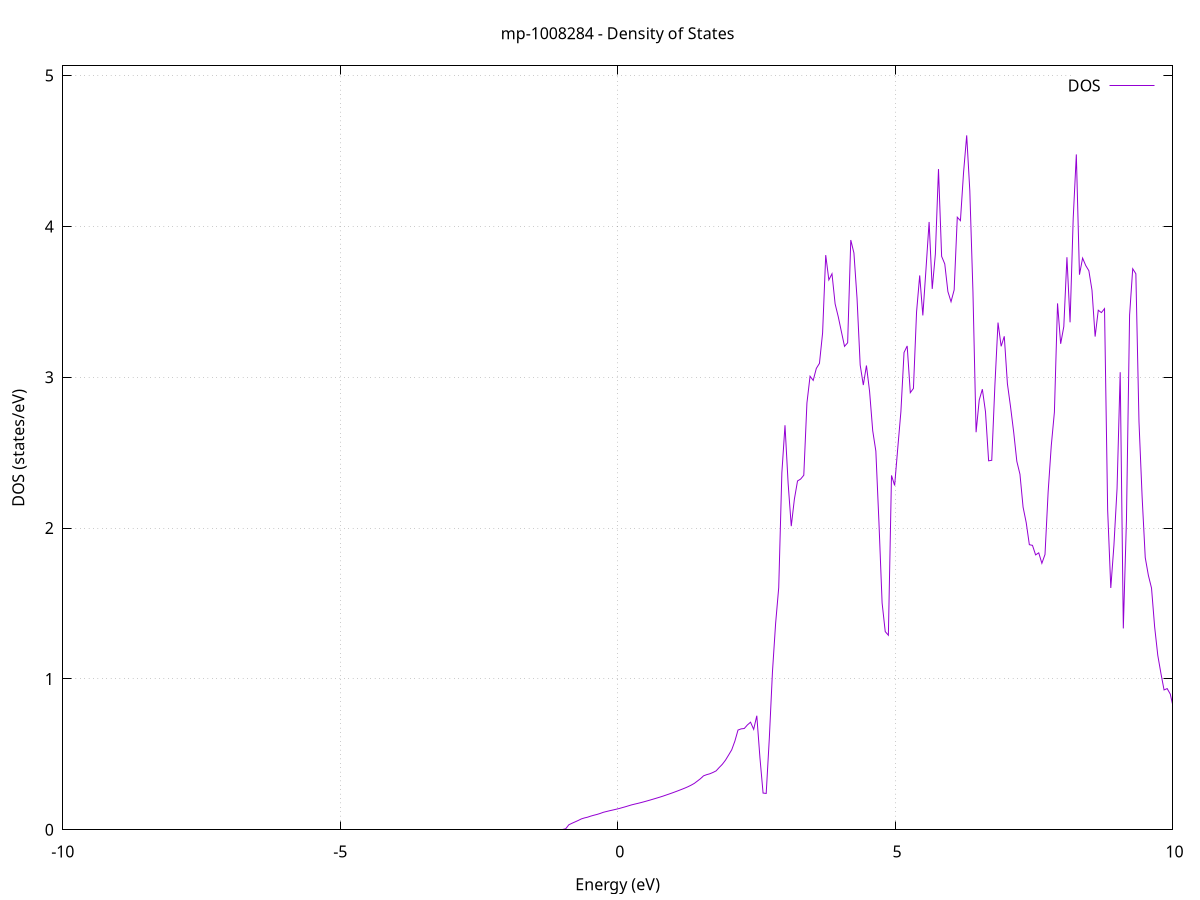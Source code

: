 set title 'mp-1008284 - Density of States'
set xlabel 'Energy (eV)'
set ylabel 'DOS (states/eV)'
set grid
set xrange [-10:10]
set yrange [0:5.064]
set xzeroaxis lt -1
set terminal png size 800,600
set output 'mp-1008284_dos_gnuplot.png'
plot '-' using 1:2 with lines title 'DOS'
-61.911500 0.000000
-61.855100 0.000000
-61.798600 0.000000
-61.742200 0.000000
-61.685700 0.000000
-61.629300 0.000000
-61.572800 0.000000
-61.516300 0.000000
-61.459900 0.000000
-61.403400 0.000000
-61.347000 0.000000
-61.290500 0.000000
-61.234000 0.000000
-61.177600 0.000000
-61.121100 0.000000
-61.064700 0.000000
-61.008200 0.000000
-60.951700 0.000000
-60.895300 0.000000
-60.838800 0.000000
-60.782400 0.000000
-60.725900 0.000000
-60.669500 0.000000
-60.613000 0.000000
-60.556500 0.000000
-60.500100 0.000000
-60.443600 0.000000
-60.387200 0.000000
-60.330700 0.000000
-60.274200 0.000000
-60.217800 0.000000
-60.161300 0.000000
-60.104900 0.000000
-60.048400 0.000000
-59.991900 0.000000
-59.935500 0.000000
-59.879000 0.000000
-59.822600 0.000000
-59.766100 0.000000
-59.709600 0.000000
-59.653200 0.000000
-59.596700 0.000000
-59.540300 0.000000
-59.483800 0.000000
-59.427400 0.000000
-59.370900 0.000000
-59.314400 0.000000
-59.258000 0.000000
-59.201500 0.000000
-59.145100 0.000000
-59.088600 0.000000
-59.032100 0.000000
-58.975700 0.000000
-58.919200 0.000000
-58.862800 0.000000
-58.806300 0.000000
-58.749800 0.000000
-58.693400 0.000000
-58.636900 0.000000
-58.580500 0.000000
-58.524000 0.000000
-58.467600 0.000000
-58.411100 0.000000
-58.354600 0.000000
-58.298200 0.000000
-58.241700 0.000000
-58.185300 0.000000
-58.128800 0.000000
-58.072300 0.000000
-58.015900 0.000000
-57.959400 0.000000
-57.903000 0.000000
-57.846500 0.000000
-57.790000 0.000000
-57.733600 0.000000
-57.677100 0.000000
-57.620700 0.000000
-57.564200 0.000000
-57.507800 0.000000
-57.451300 0.000000
-57.394800 0.000000
-57.338400 0.000000
-57.281900 0.000000
-57.225500 0.000000
-57.169000 0.000000
-57.112500 0.000000
-57.056100 0.000000
-56.999600 0.000000
-56.943200 0.000000
-56.886700 0.000000
-56.830200 0.000000
-56.773800 0.000000
-56.717300 0.000000
-56.660900 0.000000
-56.604400 0.000000
-56.548000 0.000000
-56.491500 0.000000
-56.435000 0.000000
-56.378600 0.000000
-56.322100 0.000000
-56.265700 0.000000
-56.209200 0.000000
-56.152700 0.000000
-56.096300 0.000000
-56.039800 0.000000
-55.983400 0.000000
-55.926900 0.000000
-55.870400 0.000000
-55.814000 0.000000
-55.757500 0.000000
-55.701100 0.000000
-55.644600 0.000000
-55.588200 0.000000
-55.531700 0.000000
-55.475200 0.000000
-55.418800 0.000000
-55.362300 0.000000
-55.305900 0.000000
-55.249400 0.000000
-55.192900 0.000000
-55.136500 0.000000
-55.080000 0.000000
-55.023600 0.000000
-54.967100 0.000000
-54.910600 0.000000
-54.854200 0.000000
-54.797700 0.000000
-54.741300 0.000000
-54.684800 0.000000
-54.628400 0.000000
-54.571900 0.000000
-54.515400 0.000000
-54.459000 0.000000
-54.402500 0.000000
-54.346100 0.000000
-54.289600 0.000000
-54.233100 0.000000
-54.176700 0.000000
-54.120200 0.000000
-54.063800 0.000000
-54.007300 0.000000
-53.950800 0.000000
-53.894400 0.000000
-53.837900 0.000000
-53.781500 0.000000
-53.725000 0.000000
-53.668500 0.000000
-53.612100 0.000000
-53.555600 0.000000
-53.499200 0.000000
-53.442700 0.000000
-53.386300 0.000000
-53.329800 0.000000
-53.273300 0.000000
-53.216900 0.000000
-53.160400 0.000000
-53.104000 0.000000
-53.047500 0.000000
-52.991000 0.000000
-52.934600 0.000000
-52.878100 0.000000
-52.821700 0.000000
-52.765200 0.000000
-52.708700 0.000000
-52.652300 0.000000
-52.595800 0.000000
-52.539400 0.000000
-52.482900 0.000000
-52.426500 0.000000
-52.370000 0.000000
-52.313500 0.000000
-52.257100 0.000000
-52.200600 0.000000
-52.144200 0.000000
-52.087700 0.000000
-52.031200 0.000000
-51.974800 0.000000
-51.918300 0.000000
-51.861900 0.000000
-51.805400 0.000000
-51.748900 0.000000
-51.692500 0.000000
-51.636000 0.000000
-51.579600 0.000000
-51.523100 0.000000
-51.466700 0.000000
-51.410200 0.000000
-51.353700 0.000000
-51.297300 0.000000
-51.240800 0.000000
-51.184400 0.000000
-51.127900 0.000000
-51.071400 0.000000
-51.015000 0.000000
-50.958500 0.000000
-50.902100 0.000000
-50.845600 0.000000
-50.789100 0.000000
-50.732700 0.000000
-50.676200 0.000000
-50.619800 0.000000
-50.563300 0.000000
-50.506900 0.000000
-50.450400 0.000000
-50.393900 0.000000
-50.337500 0.000000
-50.281000 0.000000
-50.224600 0.000000
-50.168100 0.000000
-50.111600 0.000000
-50.055200 0.000000
-49.998700 0.000000
-49.942300 0.000000
-49.885800 0.000000
-49.829300 0.000000
-49.772900 0.000000
-49.716400 0.000000
-49.660000 0.000000
-49.603500 0.000000
-49.547100 0.000000
-49.490600 0.000000
-49.434100 0.000000
-49.377700 0.000000
-49.321200 0.000000
-49.264800 0.000000
-49.208300 0.000000
-49.151800 0.000000
-49.095400 0.000000
-49.038900 0.000000
-48.982500 0.000000
-48.926000 0.000000
-48.869500 0.000000
-48.813100 0.000000
-48.756600 0.000000
-48.700200 0.000000
-48.643700 0.000000
-48.587300 0.000000
-48.530800 0.000000
-48.474300 0.000000
-48.417900 0.000000
-48.361400 0.000000
-48.305000 0.000000
-48.248500 0.000000
-48.192000 0.000000
-48.135600 0.000000
-48.079100 0.000000
-48.022700 0.000000
-47.966200 0.000000
-47.909700 0.000000
-47.853300 0.000000
-47.796800 0.000000
-47.740400 0.000000
-47.683900 0.000000
-47.627400 0.000000
-47.571000 0.000000
-47.514500 0.000000
-47.458100 0.000000
-47.401600 0.000000
-47.345200 0.000000
-47.288700 0.000000
-47.232200 0.000000
-47.175800 0.000000
-47.119300 0.000000
-47.062900 0.000000
-47.006400 0.000000
-46.949900 0.000000
-46.893500 0.000000
-46.837000 0.000000
-46.780600 0.000000
-46.724100 0.000000
-46.667600 0.000000
-46.611200 0.000000
-46.554700 0.000000
-46.498300 0.000000
-46.441800 0.000000
-46.385400 0.000000
-46.328900 0.000000
-46.272400 0.000000
-46.216000 0.000000
-46.159500 0.000000
-46.103100 0.000000
-46.046600 0.000000
-45.990100 0.000000
-45.933700 0.000000
-45.877200 0.000000
-45.820800 0.000000
-45.764300 0.000000
-45.707800 0.000000
-45.651400 0.000000
-45.594900 0.000000
-45.538500 0.000000
-45.482000 0.000000
-45.425600 0.000000
-45.369100 0.000000
-45.312600 0.000000
-45.256200 0.000000
-45.199700 0.000000
-45.143300 0.000000
-45.086800 0.000000
-45.030300 0.000000
-44.973900 0.000000
-44.917400 0.000000
-44.861000 0.000000
-44.804500 0.000000
-44.748000 0.000000
-44.691600 0.000000
-44.635100 0.000000
-44.578700 0.000000
-44.522200 0.000000
-44.465800 0.000000
-44.409300 0.000000
-44.352800 0.000000
-44.296400 0.000000
-44.239900 0.000000
-44.183500 0.000000
-44.127000 0.000000
-44.070500 0.000000
-44.014100 0.000000
-43.957600 0.000000
-43.901200 0.000000
-43.844700 0.000000
-43.788200 0.000000
-43.731800 0.000000
-43.675300 0.000000
-43.618900 0.000000
-43.562400 0.000000
-43.506000 0.000000
-43.449500 0.000000
-43.393000 0.000000
-43.336600 0.000000
-43.280100 0.000000
-43.223700 0.000000
-43.167200 0.000000
-43.110700 0.000000
-43.054300 0.000000
-42.997800 0.000000
-42.941400 0.000000
-42.884900 0.000000
-42.828400 0.000000
-42.772000 0.000000
-42.715500 0.000000
-42.659100 0.000000
-42.602600 0.000000
-42.546200 0.000000
-42.489700 0.000000
-42.433200 0.000000
-42.376800 0.000000
-42.320300 0.000000
-42.263900 0.000000
-42.207400 0.000000
-42.150900 0.000000
-42.094500 0.000000
-42.038000 0.000000
-41.981600 0.000000
-41.925100 0.000000
-41.868600 0.000000
-41.812200 0.000000
-41.755700 0.000000
-41.699300 0.000000
-41.642800 0.000000
-41.586400 0.000000
-41.529900 0.000000
-41.473400 0.000000
-41.417000 0.000000
-41.360500 0.000000
-41.304100 0.000000
-41.247600 0.000000
-41.191100 0.000000
-41.134700 0.000000
-41.078200 0.000000
-41.021800 0.000000
-40.965300 0.000000
-40.908800 0.000000
-40.852400 0.000000
-40.795900 0.000000
-40.739500 0.000000
-40.683000 0.000000
-40.626500 0.000000
-40.570100 0.000000
-40.513600 0.000000
-40.457200 0.000000
-40.400700 0.000000
-40.344300 0.000000
-40.287800 0.000000
-40.231300 0.000000
-40.174900 0.000000
-40.118400 0.000000
-40.062000 0.000000
-40.005500 0.000000
-39.949000 0.000000
-39.892600 0.000000
-39.836100 0.000000
-39.779700 0.000000
-39.723200 0.000000
-39.666700 0.000000
-39.610300 0.000000
-39.553800 0.000000
-39.497400 0.000000
-39.440900 0.000000
-39.384500 0.000000
-39.328000 0.000000
-39.271500 0.000000
-39.215100 0.000000
-39.158600 0.000000
-39.102200 0.000000
-39.045700 0.000000
-38.989200 0.000000
-38.932800 0.000000
-38.876300 0.000000
-38.819900 0.000000
-38.763400 0.000000
-38.706900 0.000000
-38.650500 0.000000
-38.594000 0.000000
-38.537600 0.000000
-38.481100 0.000000
-38.424700 0.000000
-38.368200 0.000000
-38.311700 0.000000
-38.255300 0.000000
-38.198800 0.000000
-38.142400 0.000000
-38.085900 0.000000
-38.029400 0.000000
-37.973000 0.000000
-37.916500 0.000000
-37.860100 0.000000
-37.803600 0.000000
-37.747100 0.000000
-37.690700 0.000000
-37.634200 0.000000
-37.577800 0.000000
-37.521300 0.000000
-37.464900 0.000000
-37.408400 0.000000
-37.351900 0.000000
-37.295500 0.000000
-37.239000 0.000000
-37.182600 0.000000
-37.126100 0.000000
-37.069600 0.000000
-37.013200 0.000000
-36.956700 0.000000
-36.900300 0.000000
-36.843800 0.000000
-36.787300 0.000000
-36.730900 0.000000
-36.674400 0.000000
-36.618000 0.000000
-36.561500 0.000000
-36.505100 0.000000
-36.448600 0.000000
-36.392100 0.000000
-36.335700 0.000000
-36.279200 0.000000
-36.222800 0.000000
-36.166300 0.000000
-36.109800 2.778200
-36.053400 10.529900
-35.996900 12.395400
-35.940500 16.974600
-35.884000 11.265400
-35.827500 15.931500
-35.771100 3.575500
-35.714600 8.401900
-35.658200 9.308000
-35.601700 6.870700
-35.545300 18.827400
-35.488800 15.700600
-35.432300 17.590600
-35.375900 0.000000
-35.319400 0.000000
-35.263000 0.000000
-35.206500 0.000000
-35.150000 0.000000
-35.093600 0.000000
-35.037100 0.000000
-34.980700 0.000000
-34.924200 0.000000
-34.867700 0.000000
-34.811300 0.000000
-34.754800 0.000000
-34.698400 0.000000
-34.641900 0.000000
-34.585400 0.000000
-34.529000 0.000000
-34.472500 0.000000
-34.416100 0.000000
-34.359600 0.000000
-34.303200 0.000000
-34.246700 0.000000
-34.190200 0.000000
-34.133800 0.000000
-34.077300 0.000000
-34.020900 0.000000
-33.964400 0.000000
-33.907900 0.000000
-33.851500 0.000000
-33.795000 0.000000
-33.738600 0.000000
-33.682100 0.000000
-33.625600 0.000000
-33.569200 0.000000
-33.512700 0.000000
-33.456300 0.000000
-33.399800 0.000000
-33.343400 0.000000
-33.286900 0.000000
-33.230400 0.000000
-33.174000 0.000000
-33.117500 0.000000
-33.061100 0.000000
-33.004600 0.000000
-32.948100 0.000000
-32.891700 0.000000
-32.835200 0.000000
-32.778800 0.000000
-32.722300 0.000000
-32.665800 0.000000
-32.609400 0.000000
-32.552900 0.000000
-32.496500 0.000000
-32.440000 0.000000
-32.383600 0.000000
-32.327100 0.000000
-32.270600 0.000000
-32.214200 0.000000
-32.157700 0.000000
-32.101300 0.000000
-32.044800 0.000000
-31.988300 0.000000
-31.931900 0.000000
-31.875400 0.000000
-31.819000 0.000000
-31.762500 0.000000
-31.706000 0.000000
-31.649600 0.000000
-31.593100 0.000000
-31.536700 0.000000
-31.480200 0.000000
-31.423800 0.000000
-31.367300 0.000000
-31.310800 0.000000
-31.254400 0.000000
-31.197900 0.000000
-31.141500 0.000000
-31.085000 0.000000
-31.028500 0.000000
-30.972100 0.000000
-30.915600 0.000000
-30.859200 0.000000
-30.802700 0.000000
-30.746200 0.000000
-30.689800 0.000000
-30.633300 0.000000
-30.576900 0.000000
-30.520400 0.000000
-30.464000 0.000000
-30.407500 0.000000
-30.351000 0.000000
-30.294600 0.000000
-30.238100 0.000000
-30.181700 0.000000
-30.125200 0.000000
-30.068700 0.000000
-30.012300 0.000000
-29.955800 0.000000
-29.899400 0.000000
-29.842900 0.000000
-29.786400 0.000000
-29.730000 0.000000
-29.673500 0.000000
-29.617100 0.000000
-29.560600 0.000000
-29.504200 0.000000
-29.447700 0.000000
-29.391200 0.000000
-29.334800 0.000000
-29.278300 0.000000
-29.221900 0.000000
-29.165400 0.000000
-29.108900 0.000000
-29.052500 0.000000
-28.996000 0.000000
-28.939600 0.000000
-28.883100 0.000000
-28.826600 0.000000
-28.770200 0.000000
-28.713700 0.000000
-28.657300 0.000000
-28.600800 0.000000
-28.544300 0.000000
-28.487900 0.000000
-28.431400 0.000000
-28.375000 0.000000
-28.318500 0.000000
-28.262100 0.000000
-28.205600 0.000000
-28.149100 0.000000
-28.092700 0.000000
-28.036200 0.000000
-27.979800 0.000000
-27.923300 0.000000
-27.866800 0.000000
-27.810400 0.000000
-27.753900 0.000000
-27.697500 0.000000
-27.641000 0.000000
-27.584500 0.000000
-27.528100 0.000000
-27.471600 0.000000
-27.415200 0.000000
-27.358700 0.000000
-27.302300 0.000000
-27.245800 0.000000
-27.189300 0.000000
-27.132900 0.000000
-27.076400 0.000000
-27.020000 0.000000
-26.963500 0.000000
-26.907000 0.000000
-26.850600 0.000000
-26.794100 0.000000
-26.737700 0.000000
-26.681200 0.000000
-26.624700 0.000000
-26.568300 0.000000
-26.511800 0.000000
-26.455400 0.000000
-26.398900 0.000000
-26.342500 0.000000
-26.286000 0.000000
-26.229500 0.000000
-26.173100 0.000000
-26.116600 0.000000
-26.060200 0.000000
-26.003700 0.000000
-25.947200 0.000000
-25.890800 0.000000
-25.834300 0.000000
-25.777900 0.000000
-25.721400 0.000000
-25.664900 0.000000
-25.608500 0.000000
-25.552000 0.000000
-25.495600 0.000000
-25.439100 0.000000
-25.382700 0.000000
-25.326200 0.000000
-25.269700 0.000000
-25.213300 0.000000
-25.156800 0.000000
-25.100400 0.000000
-25.043900 0.000000
-24.987400 0.000000
-24.931000 0.000000
-24.874500 0.000000
-24.818100 0.000000
-24.761600 0.000000
-24.705100 0.000000
-24.648700 0.000000
-24.592200 0.000000
-24.535800 0.000000
-24.479300 0.000000
-24.422900 0.000000
-24.366400 0.000000
-24.309900 0.000000
-24.253500 0.000000
-24.197000 0.000000
-24.140600 0.000000
-24.084100 0.000000
-24.027600 0.000000
-23.971200 0.000000
-23.914700 0.000000
-23.858300 0.000000
-23.801800 0.000000
-23.745300 0.000000
-23.688900 0.000000
-23.632400 0.000000
-23.576000 0.000000
-23.519500 0.000000
-23.463100 0.000000
-23.406600 0.000000
-23.350100 0.000000
-23.293700 0.000000
-23.237200 0.000000
-23.180800 0.000000
-23.124300 0.000000
-23.067800 0.000000
-23.011400 0.000000
-22.954900 0.000000
-22.898500 0.000000
-22.842000 0.000000
-22.785500 0.000000
-22.729100 0.000000
-22.672600 0.000000
-22.616200 0.000000
-22.559700 0.000000
-22.503200 0.000000
-22.446800 0.000000
-22.390300 0.000000
-22.333900 0.000000
-22.277400 0.000000
-22.221000 0.000000
-22.164500 0.000000
-22.108000 0.000000
-22.051600 0.000000
-21.995100 0.000000
-21.938700 0.000000
-21.882200 0.000000
-21.825700 0.000000
-21.769300 0.000000
-21.712800 0.000000
-21.656400 0.000000
-21.599900 0.000000
-21.543400 0.000000
-21.487000 0.000000
-21.430500 0.000000
-21.374100 0.000000
-21.317600 0.000000
-21.261200 0.000000
-21.204700 0.000000
-21.148200 0.000000
-21.091800 0.000000
-21.035300 0.000000
-20.978900 0.000000
-20.922400 0.000000
-20.865900 0.000000
-20.809500 0.000000
-20.753000 0.000000
-20.696600 0.000000
-20.640100 0.000000
-20.583600 0.000000
-20.527200 0.000000
-20.470700 0.000000
-20.414300 0.000000
-20.357800 0.000000
-20.301400 0.000000
-20.244900 0.000000
-20.188400 0.000000
-20.132000 0.000000
-20.075500 0.000000
-20.019100 0.000000
-19.962600 0.000000
-19.906100 0.000000
-19.849700 0.000000
-19.793200 0.000000
-19.736800 0.000000
-19.680300 0.000000
-19.623800 0.000000
-19.567400 0.000000
-19.510900 0.000000
-19.454500 0.000000
-19.398000 0.000000
-19.341600 0.000000
-19.285100 0.000000
-19.228600 0.000000
-19.172200 0.000000
-19.115700 0.000000
-19.059300 0.000000
-19.002800 0.000000
-18.946300 0.000000
-18.889900 0.000000
-18.833400 0.000000
-18.777000 0.000000
-18.720500 0.000000
-18.664000 0.000000
-18.607600 0.000000
-18.551100 0.000000
-18.494700 0.000000
-18.438200 0.000000
-18.381800 0.000000
-18.325300 0.000000
-18.268800 0.000000
-18.212400 0.000000
-18.155900 0.000000
-18.099500 0.000000
-18.043000 0.000000
-17.986500 0.000000
-17.930100 0.000000
-17.873600 0.000000
-17.817200 0.000000
-17.760700 0.000000
-17.704200 0.000000
-17.647800 0.000000
-17.591300 0.000000
-17.534900 0.000000
-17.478400 0.000000
-17.422000 0.000000
-17.365500 0.000000
-17.309000 0.000000
-17.252600 0.000000
-17.196100 0.000000
-17.139700 0.000000
-17.083200 0.000000
-17.026700 0.000000
-16.970300 0.000000
-16.913800 0.000000
-16.857400 0.000000
-16.800900 0.000000
-16.744400 0.000000
-16.688000 0.000000
-16.631500 0.000000
-16.575100 0.000000
-16.518600 0.000000
-16.462100 0.000000
-16.405700 0.000000
-16.349200 0.000000
-16.292800 0.000000
-16.236300 0.000000
-16.179900 0.000000
-16.123400 0.000000
-16.066900 0.000000
-16.010500 0.000000
-15.954000 0.000000
-15.897600 0.000000
-15.841100 0.000000
-15.784600 0.000000
-15.728200 0.000000
-15.671700 0.000000
-15.615300 0.000000
-15.558800 0.000000
-15.502300 0.000000
-15.445900 0.000000
-15.389400 0.000000
-15.333000 0.000000
-15.276500 0.000000
-15.220100 0.000000
-15.163600 0.000000
-15.107100 0.000000
-15.050700 0.000000
-14.994200 0.000000
-14.937800 0.000000
-14.881300 0.000000
-14.824800 0.000000
-14.768400 0.000000
-14.711900 0.000000
-14.655500 0.000000
-14.599000 0.000000
-14.542500 0.000000
-14.486100 0.000000
-14.429600 0.000000
-14.373200 0.000000
-14.316700 0.000000
-14.260300 0.000000
-14.203800 0.000000
-14.147300 0.000000
-14.090900 0.000000
-14.034400 0.000000
-13.978000 0.000000
-13.921500 0.000000
-13.865000 0.000000
-13.808600 0.000000
-13.752100 0.000000
-13.695700 0.000000
-13.639200 0.000000
-13.582700 0.000000
-13.526300 0.000000
-13.469800 0.000000
-13.413400 0.000000
-13.356900 0.000000
-13.300500 0.000000
-13.244000 0.000000
-13.187500 0.000000
-13.131100 0.000000
-13.074600 0.000000
-13.018200 0.000000
-12.961700 0.000000
-12.905200 0.000000
-12.848800 0.000000
-12.792300 0.000000
-12.735900 0.000000
-12.679400 0.000000
-12.622900 0.000000
-12.566500 0.000000
-12.510000 0.000000
-12.453600 0.000000
-12.397100 0.000000
-12.340700 0.000000
-12.284200 0.000000
-12.227700 0.000000
-12.171300 0.000000
-12.114800 0.000000
-12.058400 0.000000
-12.001900 0.000000
-11.945400 0.000000
-11.889000 0.000000
-11.832500 0.000000
-11.776100 0.000000
-11.719600 0.000000
-11.663100 0.000000
-11.606700 0.000000
-11.550200 0.000000
-11.493800 0.000000
-11.437300 0.000000
-11.380900 0.000000
-11.324400 0.000000
-11.267900 0.000000
-11.211500 0.000000
-11.155000 0.000000
-11.098600 0.000000
-11.042100 0.000000
-10.985600 0.000000
-10.929200 0.000000
-10.872700 0.000000
-10.816300 0.000000
-10.759800 0.000000
-10.703300 0.000000
-10.646900 0.000000
-10.590400 0.000000
-10.534000 0.000000
-10.477500 0.000000
-10.421100 0.000000
-10.364600 0.000000
-10.308100 0.000000
-10.251700 0.000000
-10.195200 0.000000
-10.138800 0.000000
-10.082300 0.000000
-10.025800 0.000000
-9.969400 0.000000
-9.912900 0.000000
-9.856500 0.000000
-9.800000 0.000000
-9.743500 0.000000
-9.687100 0.000000
-9.630600 0.000000
-9.574200 0.000000
-9.517700 0.000000
-9.461200 0.000000
-9.404800 0.000000
-9.348300 0.000000
-9.291900 0.000000
-9.235400 0.000000
-9.179000 0.000000
-9.122500 0.000000
-9.066000 0.000000
-9.009600 0.000000
-8.953100 0.000000
-8.896700 0.000000
-8.840200 0.000000
-8.783700 0.000000
-8.727300 0.000000
-8.670800 0.000000
-8.614400 0.000000
-8.557900 0.000000
-8.501400 0.000000
-8.445000 0.000000
-8.388500 0.000000
-8.332100 0.000000
-8.275600 0.000000
-8.219200 0.000000
-8.162700 0.000000
-8.106200 0.000000
-8.049800 0.000000
-7.993300 0.000000
-7.936900 0.000000
-7.880400 0.000000
-7.823900 0.000000
-7.767500 0.000000
-7.711000 0.000000
-7.654600 0.000000
-7.598100 0.000000
-7.541600 0.000000
-7.485200 0.000000
-7.428700 0.000000
-7.372300 0.000000
-7.315800 0.000000
-7.259400 0.000000
-7.202900 0.000000
-7.146400 0.000000
-7.090000 0.000000
-7.033500 0.000000
-6.977100 0.000000
-6.920600 0.000000
-6.864100 0.000000
-6.807700 0.000000
-6.751200 0.000000
-6.694800 0.000000
-6.638300 0.000000
-6.581800 0.000000
-6.525400 0.000000
-6.468900 0.000000
-6.412500 0.000000
-6.356000 0.000000
-6.299600 0.000000
-6.243100 0.000000
-6.186600 0.000000
-6.130200 0.000000
-6.073700 0.000000
-6.017300 0.000000
-5.960800 0.000000
-5.904300 0.000000
-5.847900 0.000000
-5.791400 0.000000
-5.735000 0.000000
-5.678500 0.000000
-5.622000 0.000000
-5.565600 0.000000
-5.509100 0.000000
-5.452700 0.000000
-5.396200 0.000000
-5.339800 0.000000
-5.283300 0.000000
-5.226800 0.000000
-5.170400 0.000000
-5.113900 0.000000
-5.057500 0.000000
-5.001000 0.000000
-4.944500 0.000000
-4.888100 0.000000
-4.831600 0.000000
-4.775200 0.000000
-4.718700 0.000000
-4.662200 0.000000
-4.605800 0.000000
-4.549300 0.000000
-4.492900 0.000000
-4.436400 0.000000
-4.380000 0.000000
-4.323500 0.000000
-4.267000 0.000000
-4.210600 0.000000
-4.154100 0.000000
-4.097700 0.000000
-4.041200 0.000000
-3.984700 0.000000
-3.928300 0.000000
-3.871800 0.000000
-3.815400 0.000000
-3.758900 0.000000
-3.702400 0.000000
-3.646000 0.000000
-3.589500 0.000000
-3.533100 0.000000
-3.476600 0.000000
-3.420100 0.000000
-3.363700 0.000000
-3.307200 0.000000
-3.250800 0.000000
-3.194300 0.000000
-3.137900 0.000000
-3.081400 0.000000
-3.024900 0.000000
-2.968500 0.000000
-2.912000 0.000000
-2.855600 0.000000
-2.799100 0.000000
-2.742600 0.000000
-2.686200 0.000000
-2.629700 0.000000
-2.573300 0.000000
-2.516800 0.000000
-2.460300 0.000000
-2.403900 0.000000
-2.347400 0.000000
-2.291000 0.000000
-2.234500 0.000000
-2.178100 0.000000
-2.121600 0.000000
-2.065100 0.000000
-2.008700 0.000000
-1.952200 0.000000
-1.895800 0.000000
-1.839300 0.000000
-1.782800 0.000000
-1.726400 0.000000
-1.669900 0.000000
-1.613500 0.000000
-1.557000 0.000000
-1.500500 0.000000
-1.444100 0.000000
-1.387600 0.000000
-1.331200 0.000000
-1.274700 0.000000
-1.218300 0.000000
-1.161800 0.000000
-1.105300 0.000000
-1.048900 0.000000
-0.992400 0.000000
-0.936000 0.006700
-0.879500 0.033100
-0.823000 0.043200
-0.766600 0.052400
-0.710100 0.061800
-0.653700 0.072100
-0.597200 0.078600
-0.540700 0.083600
-0.484300 0.090600
-0.427800 0.096500
-0.371400 0.101800
-0.314900 0.108300
-0.258500 0.115800
-0.202000 0.121000
-0.145500 0.126200
-0.089100 0.130800
-0.032600 0.135700
0.023800 0.140600
0.080300 0.146500
0.136800 0.152300
0.193200 0.158600
0.249700 0.164900
0.306100 0.170000
0.362600 0.174900
0.419100 0.180100
0.475500 0.185600
0.532000 0.191500
0.588400 0.197400
0.644900 0.203600
0.701300 0.209800
0.757800 0.216100
0.814300 0.222700
0.870700 0.229900
0.927200 0.237000
0.983600 0.244300
1.040100 0.251900
1.096600 0.259800
1.153000 0.267800
1.209500 0.276100
1.265900 0.285100
1.322400 0.295300
1.378900 0.306900
1.435300 0.322400
1.491800 0.338300
1.548200 0.357600
1.604700 0.365400
1.661100 0.371200
1.717600 0.379900
1.774100 0.390300
1.830500 0.412900
1.887000 0.434200
1.943400 0.461500
1.999900 0.495400
2.056400 0.530400
2.112800 0.587700
2.169300 0.661100
2.225700 0.668900
2.282200 0.671400
2.338700 0.695100
2.395100 0.713200
2.451600 0.665800
2.508000 0.756000
2.564500 0.477700
2.621000 0.243500
2.677400 0.240900
2.733900 0.608600
2.790300 1.047600
2.846800 1.366800
2.903200 1.605900
2.959700 2.366000
3.016200 2.681600
3.072600 2.296300
3.129100 2.012900
3.185500 2.192100
3.242000 2.312400
3.298500 2.325000
3.354900 2.350400
3.411400 2.829000
3.467800 3.006500
3.524300 2.979000
3.580800 3.058600
3.637200 3.092000
3.693700 3.293100
3.750100 3.809600
3.806600 3.645100
3.863000 3.685800
3.919500 3.486400
3.976000 3.401100
4.032400 3.302500
4.088900 3.204600
4.145300 3.228500
4.201800 3.909600
4.258300 3.823800
4.314700 3.521900
4.371200 3.080900
4.427600 2.948200
4.484100 3.077700
4.540600 2.905900
4.597000 2.645700
4.653500 2.510400
4.709900 2.034100
4.766400 1.503700
4.822800 1.313700
4.879300 1.289700
4.935800 2.349100
4.992200 2.282400
5.048700 2.530800
5.105100 2.771700
5.161600 3.163900
5.218100 3.207400
5.274500 2.897700
5.331000 2.925600
5.387400 3.433200
5.443900 3.674600
5.500400 3.409600
5.556800 3.714600
5.613300 4.029100
5.669700 3.585500
5.726200 3.815600
5.782600 4.380000
5.839100 3.801200
5.895600 3.751100
5.952000 3.567800
6.008500 3.500500
6.064900 3.578900
6.121400 4.060600
6.177900 4.037800
6.234300 4.356900
6.290800 4.603400
6.347200 4.235200
6.403700 3.564700
6.460200 2.635400
6.516600 2.848900
6.573100 2.920600
6.629500 2.771300
6.686000 2.445900
6.742400 2.449200
6.798900 2.944900
6.855400 3.362200
6.911800 3.204900
6.968300 3.271300
7.024700 2.956600
7.081200 2.803900
7.137700 2.636000
7.194100 2.443000
7.250600 2.357200
7.307000 2.139000
7.363500 2.036000
7.420000 1.890000
7.476400 1.885500
7.532900 1.822300
7.589300 1.835900
7.645800 1.766500
7.702200 1.825000
7.758700 2.239700
7.815200 2.545900
7.871600 2.768500
7.928100 3.489500
7.984500 3.221700
8.041000 3.335700
8.097500 3.795500
8.153900 3.364200
8.210400 4.052000
8.266800 4.476900
8.323300 3.679700
8.379800 3.789700
8.436200 3.740500
8.492700 3.706200
8.549100 3.577000
8.605600 3.269400
8.662100 3.444100
8.718500 3.428400
8.775000 3.454600
8.831400 2.119400
8.887900 1.602900
8.944300 1.885400
9.000800 2.262500
9.057300 3.033300
9.113700 1.334800
9.170200 2.055200
9.226600 3.411600
9.283100 3.719100
9.339600 3.686000
9.396000 2.705500
9.452500 2.207800
9.508900 1.804000
9.565400 1.686400
9.621900 1.602300
9.678300 1.344500
9.734800 1.156400
9.791200 1.037100
9.847700 0.927100
9.904100 0.935900
9.960600 0.899000
10.017100 0.805400
10.073500 0.736400
10.130000 0.695200
10.186400 0.673600
10.242900 0.655400
10.299400 0.638400
10.355800 0.623400
10.412300 0.609500
10.468700 0.600700
10.525200 0.585500
10.581700 0.561300
10.638100 0.548900
10.694600 0.538300
10.751000 0.531600
10.807500 0.529800
10.863900 0.561600
10.920400 0.546300
10.976900 0.544700
11.033300 0.547000
11.089800 0.567100
11.146200 0.609700
11.202700 0.644300
11.259200 0.665600
11.315600 0.670000
11.372100 0.655900
11.428500 0.636000
11.485000 0.637000
11.541500 0.617300
11.597900 0.615600
11.654400 0.612600
11.710800 0.599500
11.767300 0.589000
11.823700 0.581800
11.880200 0.579000
11.936700 0.575600
11.993100 0.572400
12.049600 0.573800
12.106000 0.570100
12.162500 0.567000
12.219000 0.557900
12.275400 0.553600
12.331900 0.553500
12.388300 0.552300
12.444800 0.552600
12.501300 0.551000
12.557700 0.540200
12.614200 0.519500
12.670600 0.480000
12.727100 0.448800
12.783500 0.432700
12.840000 0.392400
12.896500 0.360300
12.952900 0.324500
13.009400 0.308500
13.065800 0.300300
13.122300 0.295400
13.178800 0.292600
13.235200 0.292400
13.291700 0.295700
13.348100 0.296300
13.404600 0.297400
13.461100 0.299300
13.517500 0.302300
13.574000 0.321600
13.630400 0.373100
13.686900 0.412600
13.743300 0.441100
13.799800 0.451400
13.856300 0.443700
13.912700 0.404200
13.969200 0.380500
14.025600 0.358500
14.082100 0.341000
14.138600 0.322900
14.195000 0.310000
14.251500 0.296300
14.307900 0.285300
14.364400 0.275300
14.420900 0.266100
14.477300 0.256700
14.533800 0.246300
14.590200 0.233300
14.646700 0.219000
14.703200 0.205400
14.759600 0.189600
14.816100 0.171600
14.872500 0.159100
14.929000 0.142100
14.985400 0.126200
15.041900 0.113100
15.098400 0.100500
15.154800 0.130300
15.211300 0.179700
15.267700 0.312100
15.324200 0.611300
15.380700 0.613900
15.437100 0.629700
15.493600 0.702200
15.550000 0.686200
15.606500 0.644900
15.663000 0.593700
15.719400 0.560800
15.775900 0.537400
15.832300 0.526200
15.888800 0.545400
15.945200 0.560600
16.001700 0.539900
16.058200 0.556500
16.114600 0.714300
16.171100 0.783000
16.227500 0.712100
16.284000 0.706400
16.340500 0.699400
16.396900 0.704500
16.453400 0.713500
16.509800 0.707300
16.566300 0.683800
16.622800 0.674300
16.679200 0.647800
16.735700 0.632700
16.792100 0.621500
16.848600 0.616700
16.905000 0.598200
16.961500 0.582600
17.018000 0.568400
17.074400 0.556300
17.130900 0.560400
17.187300 0.552100
17.243800 0.547500
17.300300 0.545400
17.356700 0.539500
17.413200 0.533500
17.469600 0.527600
17.526100 0.521300
17.582600 0.521900
17.639000 0.520400
17.695500 0.516900
17.751900 0.512300
17.808400 0.511700
17.864800 0.512400
17.921300 0.515300
17.977800 0.560900
18.034200 0.530600
18.090700 0.532900
18.147100 0.535800
18.203600 0.540100
18.260100 0.547200
18.316500 0.564800
18.373000 0.589200
18.429400 0.611100
18.485900 0.672900
18.542400 0.752400
18.598800 0.790800
18.655300 0.812100
18.711700 0.822300
18.768200 0.827300
18.824600 0.825300
18.881100 0.818400
18.937600 0.807900
18.994000 0.790500
19.050500 0.805300
19.106900 0.800500
19.163400 0.785000
19.219900 0.768400
19.276300 0.789200
19.332800 0.815900
19.389200 0.808300
19.445700 0.815600
19.502200 0.822200
19.558600 0.815500
19.615100 0.809000
19.671500 0.810500
19.728000 0.826700
19.784400 0.817300
19.840900 0.801800
19.897400 0.791500
19.953800 0.780000
20.010300 0.822100
20.066700 0.856600
20.123200 0.811100
20.179700 0.802600
20.236100 0.807400
20.292600 0.818000
20.349000 0.839700
20.405500 0.871200
20.462000 0.874200
20.518400 0.874400
20.574900 0.888000
20.631300 0.917600
20.687800 0.930300
20.744300 0.874200
20.800700 0.852700
20.857200 0.844800
20.913600 0.837000
20.970100 0.831800
21.026500 0.822800
21.083000 0.814800
21.139500 0.800600
21.195900 0.788400
21.252400 0.798600
21.308800 0.797800
21.365300 0.761100
21.421800 0.739200
21.478200 0.804000
21.534700 0.859900
21.591100 0.958700
21.647600 0.986400
21.704100 0.987900
21.760500 0.974200
21.817000 0.921800
21.873400 0.921300
21.929900 0.906900
21.986300 0.892400
22.042800 0.882700
22.099300 0.889100
22.155700 0.896600
22.212200 0.929200
22.268600 0.947500
22.325100 0.916600
22.381600 0.898200
22.438000 0.966300
22.494500 0.972900
22.550900 0.961600
22.607400 0.968600
22.663900 1.005000
22.720300 1.030500
22.776800 1.056900
22.833200 1.042900
22.889700 1.027300
22.946100 1.061900
23.002600 1.119200
23.059100 1.210800
23.115500 1.068500
23.172000 0.970300
23.228400 0.921900
23.284900 0.911500
23.341400 0.938400
23.397800 0.946200
23.454300 0.934300
23.510700 0.940000
23.567200 0.949200
23.623700 0.992000
23.680100 1.080800
23.736600 1.142100
23.793000 1.105600
23.849500 1.001000
23.905900 0.881200
23.962400 0.837300
24.018900 0.809100
24.075300 0.840600
24.131800 0.827500
24.188200 0.813400
24.244700 0.791500
24.301200 0.800900
24.357600 0.811500
24.414100 0.835000
24.470500 0.869700
24.527000 0.916300
24.583500 0.931000
24.639900 0.966000
24.696400 1.032000
24.752800 1.029500
24.809300 0.966000
24.865700 0.927200
24.922200 0.935500
24.978700 0.920900
25.035100 0.899700
25.091600 0.885900
25.148000 0.859100
25.204500 0.868800
25.261000 0.852400
25.317400 0.850100
25.373900 0.874500
25.430300 0.886200
25.486800 0.874200
25.543300 0.869800
25.599700 0.879500
25.656200 0.885700
25.712600 0.879500
25.769100 0.878700
25.825500 0.895600
25.882000 0.999700
25.938500 0.877800
25.994900 0.881600
26.051400 0.885000
26.107800 0.897000
26.164300 0.906400
26.220800 0.911300
26.277200 0.917200
26.333700 0.929100
26.390100 0.949200
26.446600 0.967900
26.503100 0.977800
26.559500 0.956200
26.616000 0.937200
26.672400 0.921700
26.728900 0.942900
26.785300 0.910300
26.841800 0.906500
26.898300 0.843200
26.954700 0.774800
27.011200 0.706800
27.067600 0.723200
27.124100 0.728400
27.180600 0.735300
27.237000 0.752300
27.293500 0.742400
27.349900 0.730200
27.406400 0.753200
27.462900 0.762200
27.519300 0.780800
27.575800 0.818600
27.632200 0.831600
27.688700 0.806800
27.745200 0.726900
27.801600 0.725100
27.858100 0.743900
27.914500 0.778700
27.971000 0.840600
28.027400 0.846100
28.083900 0.769500
28.140400 0.744900
28.196800 0.773000
28.253300 0.824300
28.309700 0.873100
28.366200 0.898700
28.422700 0.846400
28.479100 0.746700
28.535600 0.711400
28.592000 0.685700
28.648500 0.714500
28.705000 0.782500
28.761400 0.851100
28.817900 0.916100
28.874300 0.956800
28.930800 0.956300
28.987200 0.955400
29.043700 1.015100
29.100200 1.060400
29.156600 1.074300
29.213100 1.071900
29.269500 1.067800
29.326000 1.070400
29.382500 1.063100
29.438900 1.097600
29.495400 1.085900
29.551800 1.042300
29.608300 1.018800
29.664800 0.995400
29.721200 0.991800
29.777700 0.982900
29.834100 0.975800
29.890600 0.974800
29.947000 0.980500
30.003500 1.007500
30.060000 1.063700
30.116400 1.084100
30.172900 1.084400
30.229300 1.073200
30.285800 1.064400
30.342300 1.095300
30.398700 1.141700
30.455200 1.116100
30.511600 1.102800
30.568100 1.100300
30.624600 1.085900
30.681000 1.061600
30.737500 1.051000
30.793900 1.012800
30.850400 0.997700
30.906800 0.962500
30.963300 0.937500
31.019800 0.924500
31.076200 0.916200
31.132700 0.914500
31.189100 0.935700
31.245600 0.951000
31.302100 0.962800
31.358500 1.047600
31.415000 1.089700
31.471400 1.111100
31.527900 1.160900
31.584400 1.201900
31.640800 1.254900
31.697300 1.205800
31.753700 1.197900
31.810200 1.167300
31.866600 1.194100
31.923100 1.173400
31.979600 1.133400
32.036000 1.093400
32.092500 1.047300
32.148900 1.026200
32.205400 1.013700
32.261900 1.008400
32.318300 0.994900
32.374800 0.962700
32.431200 0.910700
32.487700 0.841000
32.544200 0.870600
32.600600 0.873400
32.657100 0.886500
32.713500 0.908700
32.770000 0.850600
32.826400 0.852700
32.882900 0.847600
32.939400 0.841800
32.995800 0.818200
33.052300 0.811100
33.108700 0.798200
33.165200 0.793500
33.221700 0.795600
33.278100 0.794300
33.334600 0.803400
33.391000 0.813600
33.447500 0.806300
33.504000 0.812000
33.560400 0.797800
33.616900 0.796800
33.673300 0.804000
33.729800 0.816900
33.786300 0.824000
33.842700 0.835300
33.899200 0.861500
33.955600 0.852700
34.012100 0.726100
34.068500 0.617500
34.125000 0.582500
34.181500 0.549700
34.237900 0.509100
34.294400 0.477100
34.350800 0.446700
34.407300 0.417700
34.463800 0.396800
34.520200 0.394200
34.576700 0.402900
34.633100 0.455600
34.689600 0.453200
34.746100 0.461500
34.802500 0.495800
34.859000 0.558900
34.915400 0.597100
34.971900 0.641500
35.028300 0.692500
35.084800 0.720200
35.141300 0.746200
35.197700 0.793600
35.254200 0.817900
35.310600 0.861000
35.367100 0.923100
35.423600 0.969000
35.480000 1.006100
35.536500 1.020500
35.592900 1.041500
35.649400 1.079300
35.705900 1.118300
35.762300 1.168800
35.818800 1.208000
35.875200 1.245300
35.931700 1.276600
35.988100 1.276300
36.044600 1.328300
36.101100 1.455500
36.157500 1.521300
36.214000 1.376100
36.270400 1.285600
36.326900 1.247900
36.383400 1.211700
36.439800 1.200500
36.496300 1.204000
36.552700 1.222700
36.609200 1.252200
36.665700 1.261900
36.722100 1.277000
36.778600 1.260000
36.835000 1.249000
36.891500 1.260100
36.947900 1.257600
37.004400 1.269100
37.060900 1.276600
37.117300 1.267900
37.173800 1.218100
37.230200 1.226300
37.286700 1.215900
37.343200 1.233400
37.399600 1.252400
37.456100 1.266900
37.512500 1.263800
37.569000 1.237100
37.625500 1.202000
37.681900 1.186700
37.738400 1.157500
37.794800 1.134500
37.851300 1.145600
37.907700 1.125300
37.964200 1.104500
38.020700 1.112400
38.077100 1.063400
38.133600 1.047900
38.190000 1.011200
38.246500 1.004200
38.303000 0.986600
38.359400 0.982300
38.415900 1.014000
38.472300 1.098000
38.528800 1.049100
38.585300 1.028800
38.641700 1.026100
38.698200 1.048200
38.754600 1.002100
38.811100 0.984400
38.867500 0.975100
38.924000 0.970600
38.980500 0.960200
39.036900 0.965100
39.093400 0.992300
39.149800 1.017700
39.206300 1.160300
39.262800 1.262700
39.319200 1.513200
39.375700 1.842000
39.432100 1.778700
39.488600 1.776500
39.545100 1.960900
39.601500 2.129200
39.658000 2.300500
39.714400 2.727500
39.770900 3.176100
39.827400 3.796700
39.883800 4.221300
39.940300 4.854000
39.996700 4.455000
40.053200 4.373400
40.109600 3.080100
40.166100 3.007300
40.222600 2.624000
40.279000 2.364800
40.335500 2.384300
40.391900 2.332500
40.448400 2.323000
40.504900 2.212600
40.561300 1.978500
40.617800 2.202700
40.674200 2.360900
40.730700 1.631700
40.787200 1.464600
40.843600 1.496600
40.900100 1.614000
40.956500 1.738800
41.013000 1.617600
41.069400 1.554800
41.125900 1.464100
41.182400 1.365500
41.238800 1.293300
41.295300 1.192800
41.351700 1.160200
41.408200 1.181300
41.464700 1.182400
41.521100 1.171400
41.577600 1.155900
41.634000 1.171900
41.690500 1.167700
41.747000 1.167600
41.803400 1.199500
41.859900 1.372600
41.916300 1.424500
41.972800 1.446400
42.029200 1.430100
42.085700 1.332600
42.142200 1.221900
42.198600 1.108200
42.255100 1.002100
42.311500 0.895000
42.368000 0.843700
42.424500 0.783100
42.480900 0.725800
42.537400 0.694700
42.593800 0.677100
42.650300 0.695300
42.706800 0.698300
42.763200 0.657800
42.819700 0.594500
42.876100 0.556400
42.932600 0.519000
42.989000 0.473500
43.045500 0.428000
43.102000 0.383200
43.158400 0.350100
43.214900 0.321900
43.271300 0.299200
43.327800 0.276400
43.384300 0.255700
43.440700 0.237000
43.497200 0.221600
43.553600 0.199900
43.610100 0.203000
43.666600 0.187100
43.723000 0.180600
43.779500 0.175000
43.835900 0.180300
43.892400 0.193500
43.948800 0.158200
44.005300 0.079000
44.061800 0.049500
44.118200 0.039400
44.174700 0.031100
44.231100 0.027700
44.287600 0.024800
44.344100 0.022400
44.400500 0.020500
44.457000 0.019100
44.513400 0.017900
44.569900 0.016700
44.626400 0.015500
44.682800 0.014300
44.739300 0.013100
44.795700 0.011900
44.852200 0.010700
44.908600 0.009400
44.965100 0.008200
45.021600 0.006900
45.078000 0.005700
45.134500 0.004500
45.190900 0.003200
45.247400 0.002700
45.303900 0.002200
45.360300 0.001800
45.416800 0.001400
45.473200 0.001100
45.529700 0.000800
45.586200 0.000600
45.642600 0.000400
45.699100 0.000200
45.755500 0.000100
45.812000 0.000000
45.868500 0.000000
45.924900 0.000000
45.981400 0.000000
46.037800 0.000000
46.094300 0.000000
46.150700 0.000000
46.207200 0.000000
46.263700 0.000000
46.320100 0.000000
46.376600 0.000000
46.433000 0.000000
46.489500 0.000000
46.546000 0.000000
46.602400 0.000000
46.658900 0.000000
46.715300 0.000000
46.771800 0.000000
46.828300 0.000000
46.884700 0.000000
46.941200 0.000000
46.997600 0.000000
47.054100 0.000000
47.110500 0.000000
47.167000 0.000000
47.223500 0.000000
47.279900 0.000000
47.336400 0.000000
47.392800 0.000000
47.449300 0.000000
47.505800 0.000000
47.562200 0.000000
47.618700 0.000000
47.675100 0.000000
47.731600 0.000000
47.788100 0.000000
47.844500 0.000000
47.901000 0.000000
47.957400 0.000000
48.013900 0.000000
48.070300 0.000000
48.126800 0.000000
48.183300 0.000000
48.239700 0.000000
48.296200 0.000000
48.352600 0.000000
48.409100 0.000000
48.465600 0.000000
48.522000 0.000000
48.578500 0.000000
48.634900 0.000000
48.691400 0.000000
48.747900 0.000000
48.804300 0.000000
48.860800 0.000000
48.917200 0.000000
48.973700 0.000000
49.030100 0.000000
49.086600 0.000000
49.143100 0.000000
49.199500 0.000000
49.256000 0.000000
49.312400 0.000000
49.368900 0.000000
49.425400 0.000000
49.481800 0.000000
49.538300 0.000000
49.594700 0.000000
49.651200 0.000000
49.707700 0.000000
49.764100 0.000000
49.820600 0.000000
49.877000 0.000000
49.933500 0.000000
49.989900 0.000000
50.046400 0.000000
50.102900 0.000000
50.159300 0.000000
50.215800 0.000000
50.272200 0.000000
50.328700 0.000000
50.385200 0.000000
50.441600 0.000000
50.498100 0.000000
50.554500 0.000000
50.611000 0.000000
50.667500 0.000000
50.723900 0.000000
50.780400 0.000000
50.836800 0.000000
50.893300 0.000000
50.949700 0.000000
51.006200 0.000000
e
